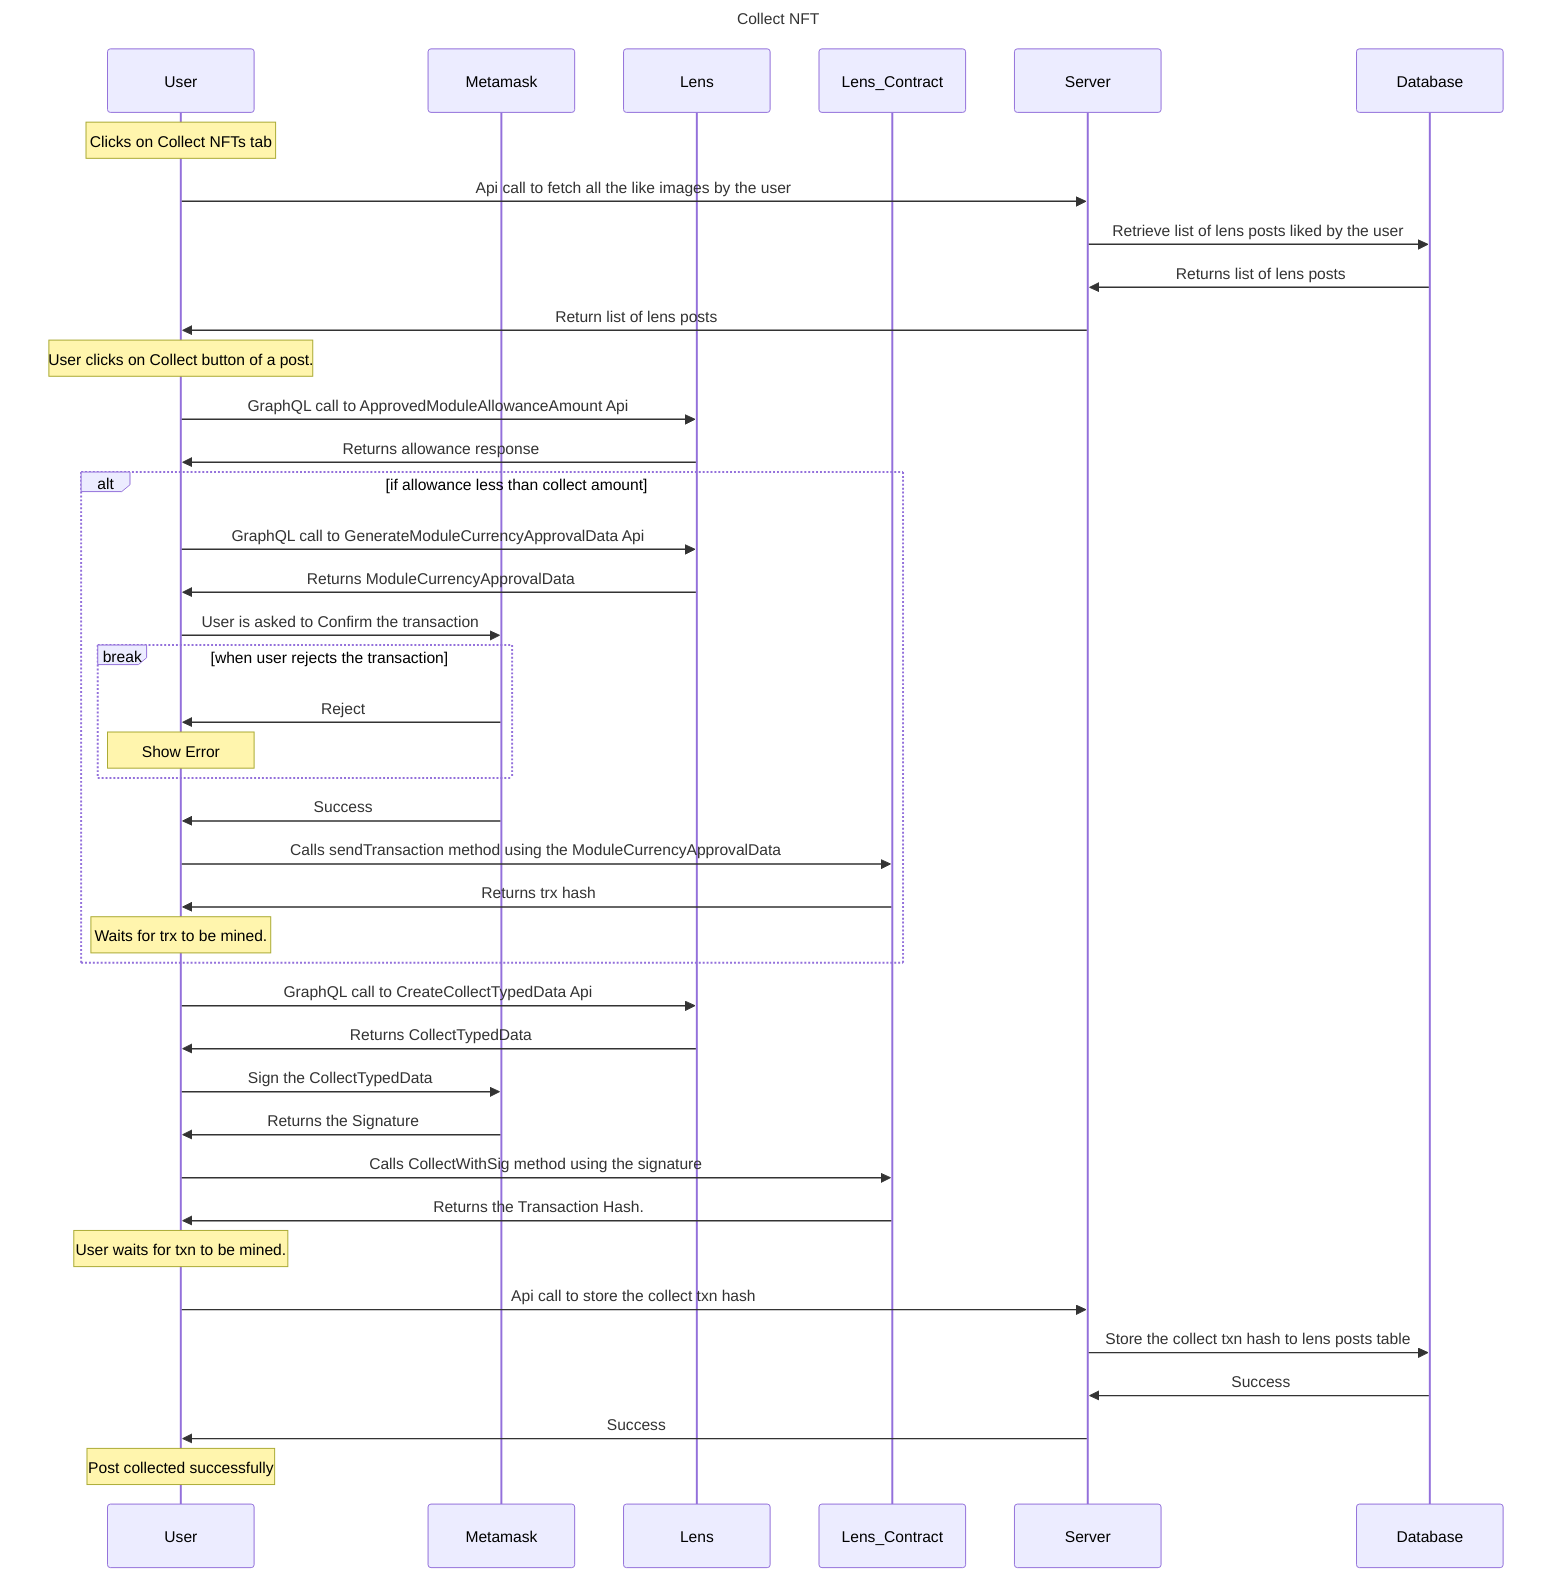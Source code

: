 %% Documentation: https://github.com/mermaid-js/mermaid
%% Editor: https://mermaid.live/edit

sequenceDiagram
title Collect NFT
participant User
participant Metamask
participant Lens
participant Lens_Contract
participant Server
participant DB as Database

note over User: Clicks on Collect NFTs tab
User->>Server: Api call to fetch all the like images by the user
Server->>DB: Retrieve list of lens posts liked by the user
DB->>Server: Returns list of lens posts
Server->>User: Return list of lens posts

note over User: User clicks on Collect button of a post.

User->>Lens: GraphQL call to ApprovedModuleAllowanceAmount Api
Lens->>User: Returns allowance response

alt if allowance less than collect amount
    User->>Lens: GraphQL call to GenerateModuleCurrencyApprovalData Api
    Lens->>User: Returns ModuleCurrencyApprovalData
    User->>Metamask: User is asked to Confirm the transaction

    break when user rejects the transaction 
        Metamask->>User: Reject
        note over User: Show Error
    end
    Metamask->>User: Success
    User->>Lens_Contract: Calls sendTransaction method using the ModuleCurrencyApprovalData
    Lens_Contract->>User: Returns trx hash
    note over User: Waits for trx to be mined.
end
User->>Lens: GraphQL call to CreateCollectTypedData Api
Lens->>User: Returns CollectTypedData
User->>Metamask: Sign the CollectTypedData
Metamask->>User: Returns the Signature
User->>Lens_Contract: Calls CollectWithSig method using the signature
Lens_Contract->>User: Returns the Transaction Hash.
note over User: User waits for txn to be mined.
User->>Server: Api call to store the collect txn hash
Server->>DB: Store the collect txn hash to lens posts table
DB->>Server: Success
Server->>User: Success
note over User: Post collected successfully
